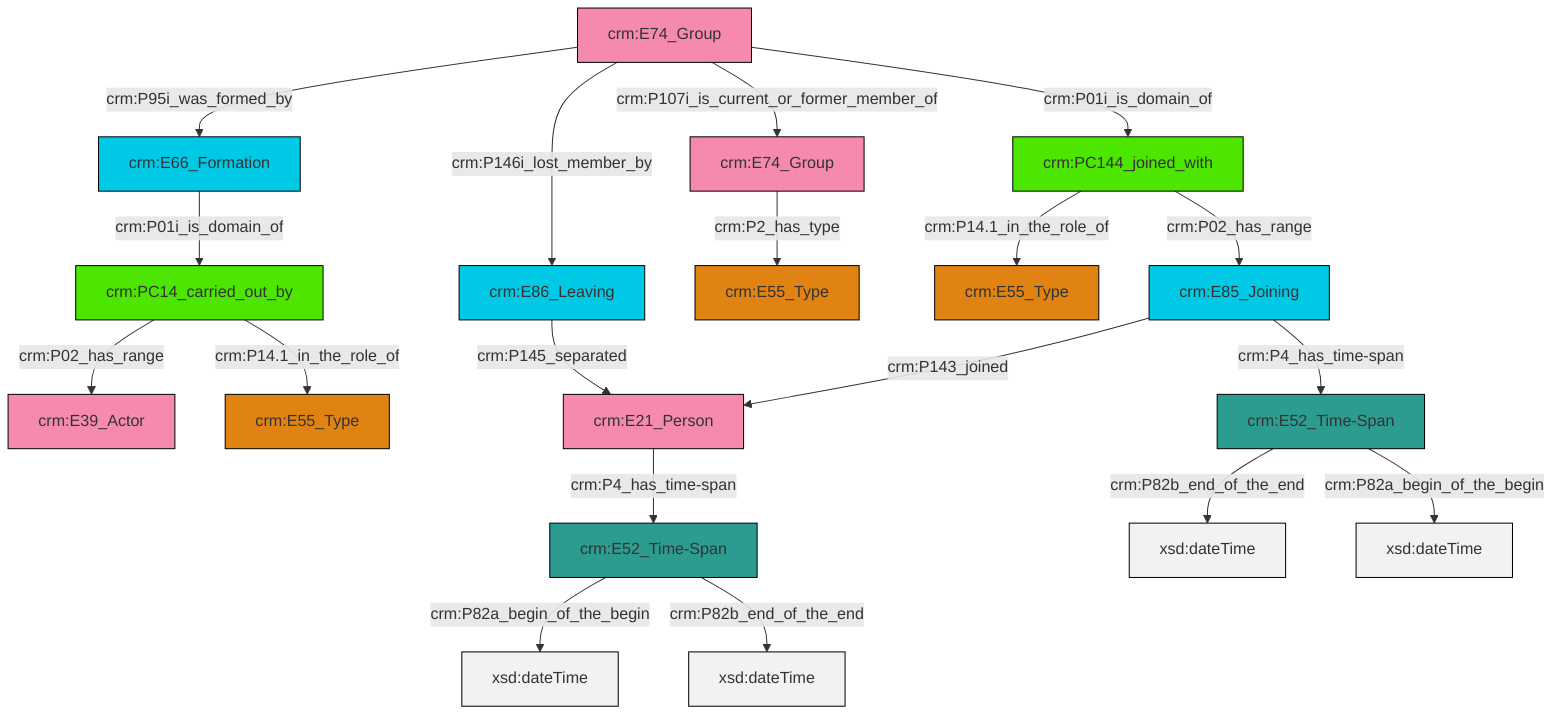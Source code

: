 graph TD
classDef Literal fill:#f2f2f2,stroke:#000000;
classDef CRM_Entity fill:#FFFFFF,stroke:#000000;
classDef Temporal_Entity fill:#00C9E6, stroke:#000000;
classDef Type fill:#E18312, stroke:#000000;
classDef Time-Span fill:#2C9C91, stroke:#000000;
classDef Appellation fill:#FFEB7F, stroke:#000000;
classDef Place fill:#008836, stroke:#000000;
classDef Persistent_Item fill:#B266B2, stroke:#000000;
classDef Conceptual_Object fill:#FFD700, stroke:#000000;
classDef Physical_Thing fill:#D2B48C, stroke:#000000;
classDef Actor fill:#f58aad, stroke:#000000;
classDef PC_Classes fill:#4ce600, stroke:#000000;
classDef Multi fill:#cccccc,stroke:#000000;

0["crm:E21_Person"]:::Actor -->|crm:P4_has_time-span| 1["crm:E52_Time-Span"]:::Time-Span
1["crm:E52_Time-Span"]:::Time-Span -->|crm:P82a_begin_of_the_begin| 4[xsd:dateTime]:::Literal
6["crm:E86_Leaving"]:::Temporal_Entity -->|crm:P145_separated| 0["crm:E21_Person"]:::Actor
10["crm:E52_Time-Span"]:::Time-Span -->|crm:P82b_end_of_the_end| 11[xsd:dateTime]:::Literal
16["crm:PC144_joined_with"]:::PC_Classes -->|crm:P14.1_in_the_role_of| 17["crm:E55_Type"]:::Type
14["crm:E74_Group"]:::Actor -->|crm:P2_has_type| 18["crm:E55_Type"]:::Type
20["crm:E74_Group"]:::Actor -->|crm:P95i_was_formed_by| 21["crm:E66_Formation"]:::Temporal_Entity
20["crm:E74_Group"]:::Actor -->|crm:P146i_lost_member_by| 6["crm:E86_Leaving"]:::Temporal_Entity
21["crm:E66_Formation"]:::Temporal_Entity -->|crm:P01i_is_domain_of| 7["crm:PC14_carried_out_by"]:::PC_Classes
16["crm:PC144_joined_with"]:::PC_Classes -->|crm:P02_has_range| 24["crm:E85_Joining"]:::Temporal_Entity
7["crm:PC14_carried_out_by"]:::PC_Classes -->|crm:P02_has_range| 12["crm:E39_Actor"]:::Actor
7["crm:PC14_carried_out_by"]:::PC_Classes -->|crm:P14.1_in_the_role_of| 2["crm:E55_Type"]:::Type
20["crm:E74_Group"]:::Actor -->|crm:P107i_is_current_or_former_member_of| 14["crm:E74_Group"]:::Actor
24["crm:E85_Joining"]:::Temporal_Entity -->|crm:P143_joined| 0["crm:E21_Person"]:::Actor
1["crm:E52_Time-Span"]:::Time-Span -->|crm:P82b_end_of_the_end| 29[xsd:dateTime]:::Literal
24["crm:E85_Joining"]:::Temporal_Entity -->|crm:P4_has_time-span| 10["crm:E52_Time-Span"]:::Time-Span
20["crm:E74_Group"]:::Actor -->|crm:P01i_is_domain_of| 16["crm:PC144_joined_with"]:::PC_Classes
10["crm:E52_Time-Span"]:::Time-Span -->|crm:P82a_begin_of_the_begin| 34[xsd:dateTime]:::Literal
